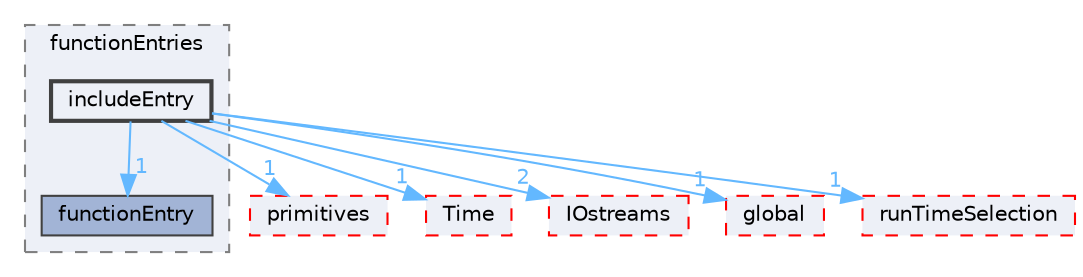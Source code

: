 digraph "src/OpenFOAM/db/dictionary/functionEntries/includeEntry"
{
 // LATEX_PDF_SIZE
  bgcolor="transparent";
  edge [fontname=Helvetica,fontsize=10,labelfontname=Helvetica,labelfontsize=10];
  node [fontname=Helvetica,fontsize=10,shape=box,height=0.2,width=0.4];
  compound=true
  subgraph clusterdir_02d80f093374efbc333e223ddfd028a9 {
    graph [ bgcolor="#edf0f7", pencolor="grey50", label="functionEntries", fontname=Helvetica,fontsize=10 style="filled,dashed", URL="dir_02d80f093374efbc333e223ddfd028a9.html",tooltip=""]
  dir_93ae320f13f2b5009a9bc00443e35e66 [label="functionEntry", fillcolor="#a2b4d6", color="grey25", style="filled", URL="dir_93ae320f13f2b5009a9bc00443e35e66.html",tooltip=""];
  dir_e4557854e8fe4e7131667e8e6a3048f5 [label="includeEntry", fillcolor="#edf0f7", color="grey25", style="filled,bold", URL="dir_e4557854e8fe4e7131667e8e6a3048f5.html",tooltip=""];
  }
  dir_3e50f45338116b169052b428016851aa [label="primitives", fillcolor="#edf0f7", color="red", style="filled,dashed", URL="dir_3e50f45338116b169052b428016851aa.html",tooltip=""];
  dir_ec5b63092fb55ef516ddf05b3841c89d [label="Time", fillcolor="#edf0f7", color="red", style="filled,dashed", URL="dir_ec5b63092fb55ef516ddf05b3841c89d.html",tooltip=""];
  dir_466e4f5b4cc1582939ab4ceba36098d8 [label="IOstreams", fillcolor="#edf0f7", color="red", style="filled,dashed", URL="dir_466e4f5b4cc1582939ab4ceba36098d8.html",tooltip=""];
  dir_8583492183f4d27c76555f8f333dd07b [label="global", fillcolor="#edf0f7", color="red", style="filled,dashed", URL="dir_8583492183f4d27c76555f8f333dd07b.html",tooltip=""];
  dir_97107bb83a2a5bbfad7ddd584e3f301c [label="runTimeSelection", fillcolor="#edf0f7", color="red", style="filled,dashed", URL="dir_97107bb83a2a5bbfad7ddd584e3f301c.html",tooltip=""];
  dir_e4557854e8fe4e7131667e8e6a3048f5->dir_3e50f45338116b169052b428016851aa [headlabel="1", labeldistance=1.5 headhref="dir_001809_003069.html" href="dir_001809_003069.html" color="steelblue1" fontcolor="steelblue1"];
  dir_e4557854e8fe4e7131667e8e6a3048f5->dir_466e4f5b4cc1582939ab4ceba36098d8 [headlabel="2", labeldistance=1.5 headhref="dir_001809_001967.html" href="dir_001809_001967.html" color="steelblue1" fontcolor="steelblue1"];
  dir_e4557854e8fe4e7131667e8e6a3048f5->dir_8583492183f4d27c76555f8f333dd07b [headlabel="1", labeldistance=1.5 headhref="dir_001809_001645.html" href="dir_001809_001645.html" color="steelblue1" fontcolor="steelblue1"];
  dir_e4557854e8fe4e7131667e8e6a3048f5->dir_93ae320f13f2b5009a9bc00443e35e66 [headlabel="1", labeldistance=1.5 headhref="dir_001809_001513.html" href="dir_001809_001513.html" color="steelblue1" fontcolor="steelblue1"];
  dir_e4557854e8fe4e7131667e8e6a3048f5->dir_97107bb83a2a5bbfad7ddd584e3f301c [headlabel="1", labeldistance=1.5 headhref="dir_001809_003384.html" href="dir_001809_003384.html" color="steelblue1" fontcolor="steelblue1"];
  dir_e4557854e8fe4e7131667e8e6a3048f5->dir_ec5b63092fb55ef516ddf05b3841c89d [headlabel="1", labeldistance=1.5 headhref="dir_001809_004036.html" href="dir_001809_004036.html" color="steelblue1" fontcolor="steelblue1"];
}
